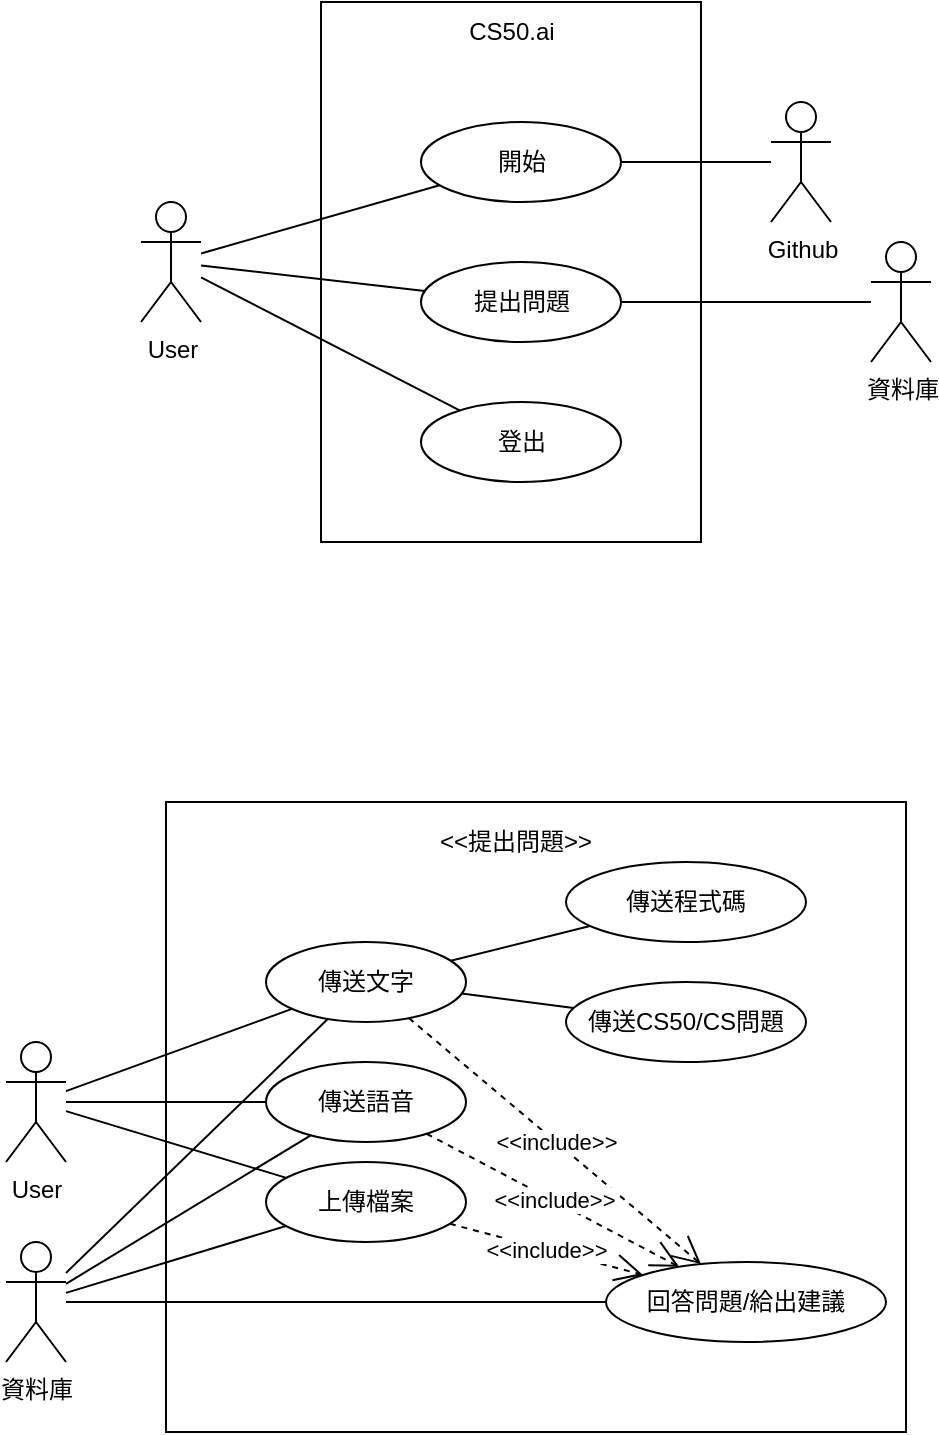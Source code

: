 <mxfile version="22.0.4" type="github">
  <diagram name="第 1 页" id="ECU1dcljr8OWgzyjqa00">
    <mxGraphModel dx="1433" dy="593" grid="1" gridSize="10" guides="1" tooltips="1" connect="1" arrows="1" fold="1" page="1" pageScale="1" pageWidth="827" pageHeight="1169" math="0" shadow="0">
      <root>
        <mxCell id="0" />
        <mxCell id="1" parent="0" />
        <mxCell id="Grxb-lrWiW7wxGSLLTz9-46" value="" style="rounded=0;whiteSpace=wrap;html=1;" vertex="1" parent="1">
          <mxGeometry x="200" y="470" width="370" height="315" as="geometry" />
        </mxCell>
        <mxCell id="Grxb-lrWiW7wxGSLLTz9-44" value="" style="rounded=0;whiteSpace=wrap;html=1;" vertex="1" parent="1">
          <mxGeometry x="277.5" y="70" width="190" height="270" as="geometry" />
        </mxCell>
        <mxCell id="Grxb-lrWiW7wxGSLLTz9-1" value="User" style="shape=umlActor;verticalLabelPosition=bottom;verticalAlign=top;html=1;outlineConnect=0;" vertex="1" parent="1">
          <mxGeometry x="187.5" y="170" width="30" height="60" as="geometry" />
        </mxCell>
        <mxCell id="Grxb-lrWiW7wxGSLLTz9-2" value="傳送語音" style="ellipse;whiteSpace=wrap;html=1;" vertex="1" parent="1">
          <mxGeometry x="250" y="600" width="100" height="40" as="geometry" />
        </mxCell>
        <mxCell id="Grxb-lrWiW7wxGSLLTz9-4" value="傳送文字" style="ellipse;whiteSpace=wrap;html=1;" vertex="1" parent="1">
          <mxGeometry x="250" y="540" width="100" height="40" as="geometry" />
        </mxCell>
        <mxCell id="Grxb-lrWiW7wxGSLLTz9-5" value="傳送程式碼" style="ellipse;whiteSpace=wrap;html=1;" vertex="1" parent="1">
          <mxGeometry x="400" y="500" width="120" height="40" as="geometry" />
        </mxCell>
        <mxCell id="Grxb-lrWiW7wxGSLLTz9-6" value="傳送CS50/CS問題" style="ellipse;whiteSpace=wrap;html=1;" vertex="1" parent="1">
          <mxGeometry x="400" y="560" width="120" height="40" as="geometry" />
        </mxCell>
        <mxCell id="Grxb-lrWiW7wxGSLLTz9-7" value="開始" style="ellipse;whiteSpace=wrap;html=1;" vertex="1" parent="1">
          <mxGeometry x="327.5" y="130" width="100" height="40" as="geometry" />
        </mxCell>
        <mxCell id="Grxb-lrWiW7wxGSLLTz9-8" value="登出" style="ellipse;whiteSpace=wrap;html=1;" vertex="1" parent="1">
          <mxGeometry x="327.5" y="270" width="100" height="40" as="geometry" />
        </mxCell>
        <mxCell id="Grxb-lrWiW7wxGSLLTz9-10" value="" style="endArrow=none;html=1;rounded=0;" edge="1" parent="1" source="Grxb-lrWiW7wxGSLLTz9-33" target="Grxb-lrWiW7wxGSLLTz9-4">
          <mxGeometry width="50" height="50" relative="1" as="geometry">
            <mxPoint x="470" y="360" as="sourcePoint" />
            <mxPoint x="520" y="310" as="targetPoint" />
          </mxGeometry>
        </mxCell>
        <mxCell id="Grxb-lrWiW7wxGSLLTz9-11" value="" style="endArrow=none;html=1;rounded=0;" edge="1" parent="1" source="Grxb-lrWiW7wxGSLLTz9-33" target="Grxb-lrWiW7wxGSLLTz9-2">
          <mxGeometry width="50" height="50" relative="1" as="geometry">
            <mxPoint x="470" y="360" as="sourcePoint" />
            <mxPoint x="520" y="310" as="targetPoint" />
          </mxGeometry>
        </mxCell>
        <mxCell id="Grxb-lrWiW7wxGSLLTz9-12" value="" style="endArrow=none;html=1;rounded=0;" edge="1" parent="1" source="Grxb-lrWiW7wxGSLLTz9-33" target="Grxb-lrWiW7wxGSLLTz9-3">
          <mxGeometry width="50" height="50" relative="1" as="geometry">
            <mxPoint x="150" y="333" as="sourcePoint" />
            <mxPoint x="260" y="285" as="targetPoint" />
          </mxGeometry>
        </mxCell>
        <mxCell id="Grxb-lrWiW7wxGSLLTz9-13" value="" style="endArrow=none;html=1;rounded=0;" edge="1" parent="1" source="Grxb-lrWiW7wxGSLLTz9-1" target="Grxb-lrWiW7wxGSLLTz9-7">
          <mxGeometry width="50" height="50" relative="1" as="geometry">
            <mxPoint x="212.5" y="270" as="sourcePoint" />
            <mxPoint x="321.5" y="270" as="targetPoint" />
          </mxGeometry>
        </mxCell>
        <mxCell id="Grxb-lrWiW7wxGSLLTz9-14" value="" style="endArrow=none;html=1;rounded=0;" edge="1" parent="1" source="Grxb-lrWiW7wxGSLLTz9-1" target="Grxb-lrWiW7wxGSLLTz9-8">
          <mxGeometry width="50" height="50" relative="1" as="geometry">
            <mxPoint x="227.5" y="276" as="sourcePoint" />
            <mxPoint x="335.5" y="316" as="targetPoint" />
          </mxGeometry>
        </mxCell>
        <mxCell id="Grxb-lrWiW7wxGSLLTz9-16" value="" style="endArrow=none;html=1;rounded=0;" edge="1" parent="1" source="Grxb-lrWiW7wxGSLLTz9-4" target="Grxb-lrWiW7wxGSLLTz9-5">
          <mxGeometry width="50" height="50" relative="1" as="geometry">
            <mxPoint x="176" y="472" as="sourcePoint" />
            <mxPoint x="298" y="572" as="targetPoint" />
          </mxGeometry>
        </mxCell>
        <mxCell id="Grxb-lrWiW7wxGSLLTz9-17" value="" style="endArrow=none;html=1;rounded=0;" edge="1" parent="1" source="Grxb-lrWiW7wxGSLLTz9-4" target="Grxb-lrWiW7wxGSLLTz9-6">
          <mxGeometry width="50" height="50" relative="1" as="geometry">
            <mxPoint x="355" y="291" as="sourcePoint" />
            <mxPoint x="409" y="280" as="targetPoint" />
          </mxGeometry>
        </mxCell>
        <mxCell id="Grxb-lrWiW7wxGSLLTz9-20" value="資料庫" style="shape=umlActor;verticalLabelPosition=bottom;verticalAlign=top;html=1;" vertex="1" parent="1">
          <mxGeometry x="120" y="690" width="30" height="60" as="geometry" />
        </mxCell>
        <mxCell id="Grxb-lrWiW7wxGSLLTz9-21" value="回答問題/給出建議" style="ellipse;whiteSpace=wrap;html=1;" vertex="1" parent="1">
          <mxGeometry x="420" y="700" width="140" height="40" as="geometry" />
        </mxCell>
        <mxCell id="Grxb-lrWiW7wxGSLLTz9-22" value="&amp;lt;&amp;lt;include&amp;gt;&amp;gt;" style="endArrow=open;endSize=12;dashed=1;html=1;rounded=0;" edge="1" parent="1" source="Grxb-lrWiW7wxGSLLTz9-4" target="Grxb-lrWiW7wxGSLLTz9-21">
          <mxGeometry width="160" relative="1" as="geometry">
            <mxPoint x="330" y="340" as="sourcePoint" />
            <mxPoint x="490" y="340" as="targetPoint" />
          </mxGeometry>
        </mxCell>
        <mxCell id="Grxb-lrWiW7wxGSLLTz9-23" value="&amp;lt;&amp;lt;include&amp;gt;&amp;gt;" style="endArrow=open;endSize=12;dashed=1;html=1;rounded=0;" edge="1" parent="1" source="Grxb-lrWiW7wxGSLLTz9-2" target="Grxb-lrWiW7wxGSLLTz9-21">
          <mxGeometry width="160" relative="1" as="geometry">
            <mxPoint x="330" y="244" as="sourcePoint" />
            <mxPoint x="529" y="324" as="targetPoint" />
          </mxGeometry>
        </mxCell>
        <mxCell id="Grxb-lrWiW7wxGSLLTz9-24" value="&amp;lt;&amp;lt;include&amp;gt;&amp;gt;" style="endArrow=open;endSize=12;dashed=1;html=1;rounded=0;" edge="1" parent="1" source="Grxb-lrWiW7wxGSLLTz9-3" target="Grxb-lrWiW7wxGSLLTz9-21">
          <mxGeometry width="160" relative="1" as="geometry">
            <mxPoint x="342" y="315" as="sourcePoint" />
            <mxPoint x="505" y="333" as="targetPoint" />
          </mxGeometry>
        </mxCell>
        <mxCell id="Grxb-lrWiW7wxGSLLTz9-25" value="" style="endArrow=none;html=1;rounded=0;" edge="1" parent="1" source="Grxb-lrWiW7wxGSLLTz9-3" target="Grxb-lrWiW7wxGSLLTz9-20">
          <mxGeometry width="50" height="50" relative="1" as="geometry">
            <mxPoint x="150" y="330" as="sourcePoint" />
            <mxPoint x="269" y="247" as="targetPoint" />
          </mxGeometry>
        </mxCell>
        <mxCell id="Grxb-lrWiW7wxGSLLTz9-28" value="" style="endArrow=none;html=1;rounded=0;" edge="1" parent="1" source="Grxb-lrWiW7wxGSLLTz9-2" target="Grxb-lrWiW7wxGSLLTz9-20">
          <mxGeometry width="50" height="50" relative="1" as="geometry">
            <mxPoint x="336" y="241" as="sourcePoint" />
            <mxPoint x="690" y="336" as="targetPoint" />
          </mxGeometry>
        </mxCell>
        <mxCell id="Grxb-lrWiW7wxGSLLTz9-29" value="" style="endArrow=none;html=1;rounded=0;" edge="1" parent="1" source="Grxb-lrWiW7wxGSLLTz9-20" target="Grxb-lrWiW7wxGSLLTz9-21">
          <mxGeometry width="50" height="50" relative="1" as="geometry">
            <mxPoint x="343" y="314" as="sourcePoint" />
            <mxPoint x="470" y="740" as="targetPoint" />
          </mxGeometry>
        </mxCell>
        <mxCell id="Grxb-lrWiW7wxGSLLTz9-31" value="Github" style="shape=umlActor;verticalLabelPosition=bottom;verticalAlign=top;html=1;" vertex="1" parent="1">
          <mxGeometry x="502.5" y="120" width="30" height="60" as="geometry" />
        </mxCell>
        <mxCell id="Grxb-lrWiW7wxGSLLTz9-32" value="" style="endArrow=none;html=1;rounded=0;" edge="1" parent="1" source="Grxb-lrWiW7wxGSLLTz9-31" target="Grxb-lrWiW7wxGSLLTz9-7">
          <mxGeometry width="50" height="50" relative="1" as="geometry">
            <mxPoint x="227.5" y="255" as="sourcePoint" />
            <mxPoint x="368.5" y="118" as="targetPoint" />
          </mxGeometry>
        </mxCell>
        <mxCell id="Grxb-lrWiW7wxGSLLTz9-33" value="User" style="shape=umlActor;verticalLabelPosition=bottom;verticalAlign=top;html=1;outlineConnect=0;" vertex="1" parent="1">
          <mxGeometry x="120" y="590" width="30" height="60" as="geometry" />
        </mxCell>
        <mxCell id="Grxb-lrWiW7wxGSLLTz9-3" value="上傳檔案" style="ellipse;whiteSpace=wrap;html=1;" vertex="1" parent="1">
          <mxGeometry x="250" y="650" width="100" height="40" as="geometry" />
        </mxCell>
        <mxCell id="Grxb-lrWiW7wxGSLLTz9-37" value="" style="endArrow=none;html=1;rounded=0;" edge="1" parent="1" source="Grxb-lrWiW7wxGSLLTz9-4" target="Grxb-lrWiW7wxGSLLTz9-20">
          <mxGeometry width="50" height="50" relative="1" as="geometry">
            <mxPoint x="261" y="648" as="sourcePoint" />
            <mxPoint x="160" y="746" as="targetPoint" />
          </mxGeometry>
        </mxCell>
        <mxCell id="Grxb-lrWiW7wxGSLLTz9-39" value="提出問題" style="ellipse;whiteSpace=wrap;html=1;" vertex="1" parent="1">
          <mxGeometry x="327.5" y="200" width="100" height="40" as="geometry" />
        </mxCell>
        <mxCell id="Grxb-lrWiW7wxGSLLTz9-40" value="" style="endArrow=none;html=1;rounded=0;" edge="1" parent="1" source="Grxb-lrWiW7wxGSLLTz9-1" target="Grxb-lrWiW7wxGSLLTz9-39">
          <mxGeometry width="50" height="50" relative="1" as="geometry">
            <mxPoint x="227.5" y="206" as="sourcePoint" />
            <mxPoint x="346.5" y="172" as="targetPoint" />
          </mxGeometry>
        </mxCell>
        <mxCell id="Grxb-lrWiW7wxGSLLTz9-41" value="資料庫" style="shape=umlActor;verticalLabelPosition=bottom;verticalAlign=top;html=1;" vertex="1" parent="1">
          <mxGeometry x="552.5" y="190" width="30" height="60" as="geometry" />
        </mxCell>
        <mxCell id="Grxb-lrWiW7wxGSLLTz9-42" value="" style="endArrow=none;html=1;rounded=0;" edge="1" parent="1" source="Grxb-lrWiW7wxGSLLTz9-41" target="Grxb-lrWiW7wxGSLLTz9-39">
          <mxGeometry width="50" height="50" relative="1" as="geometry">
            <mxPoint x="607.5" y="160" as="sourcePoint" />
            <mxPoint x="437.5" y="160" as="targetPoint" />
          </mxGeometry>
        </mxCell>
        <mxCell id="Grxb-lrWiW7wxGSLLTz9-45" value="CS50.ai" style="text;html=1;strokeColor=none;fillColor=none;align=center;verticalAlign=middle;whiteSpace=wrap;rounded=0;" vertex="1" parent="1">
          <mxGeometry x="342.5" y="70" width="60" height="30" as="geometry" />
        </mxCell>
        <mxCell id="Grxb-lrWiW7wxGSLLTz9-47" value="&amp;lt;&amp;lt;提出問題&amp;gt;&amp;gt;" style="text;html=1;strokeColor=none;fillColor=none;align=center;verticalAlign=middle;whiteSpace=wrap;rounded=0;" vertex="1" parent="1">
          <mxGeometry x="325" y="475" width="100" height="30" as="geometry" />
        </mxCell>
      </root>
    </mxGraphModel>
  </diagram>
</mxfile>
